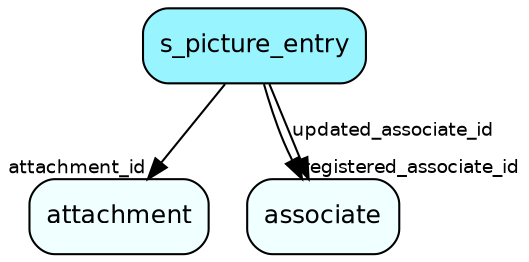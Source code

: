 digraph s_picture_entry  {
node [shape = box style="rounded, filled" fontname = "Helvetica" fontsize = "12" ]
edge [fontname = "Helvetica" fontsize = "9"]

s_picture_entry[fillcolor = "cadetblue1"]
attachment[fillcolor = "azure1"]
associate[fillcolor = "azure1"]
s_picture_entry -> attachment [headlabel = "attachment_id"]
s_picture_entry -> associate [headlabel = "registered_associate_id"]
s_picture_entry -> associate [label = "updated_associate_id"]
}
